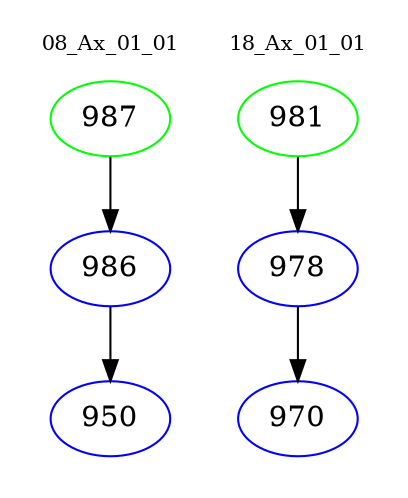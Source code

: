 digraph{
subgraph cluster_0 {
color = white
label = "08_Ax_01_01";
fontsize=10;
T0_987 [label="987", color="green"]
T0_987 -> T0_986 [color="black"]
T0_986 [label="986", color="blue"]
T0_986 -> T0_950 [color="black"]
T0_950 [label="950", color="blue"]
}
subgraph cluster_1 {
color = white
label = "18_Ax_01_01";
fontsize=10;
T1_981 [label="981", color="green"]
T1_981 -> T1_978 [color="black"]
T1_978 [label="978", color="blue"]
T1_978 -> T1_970 [color="black"]
T1_970 [label="970", color="blue"]
}
}
